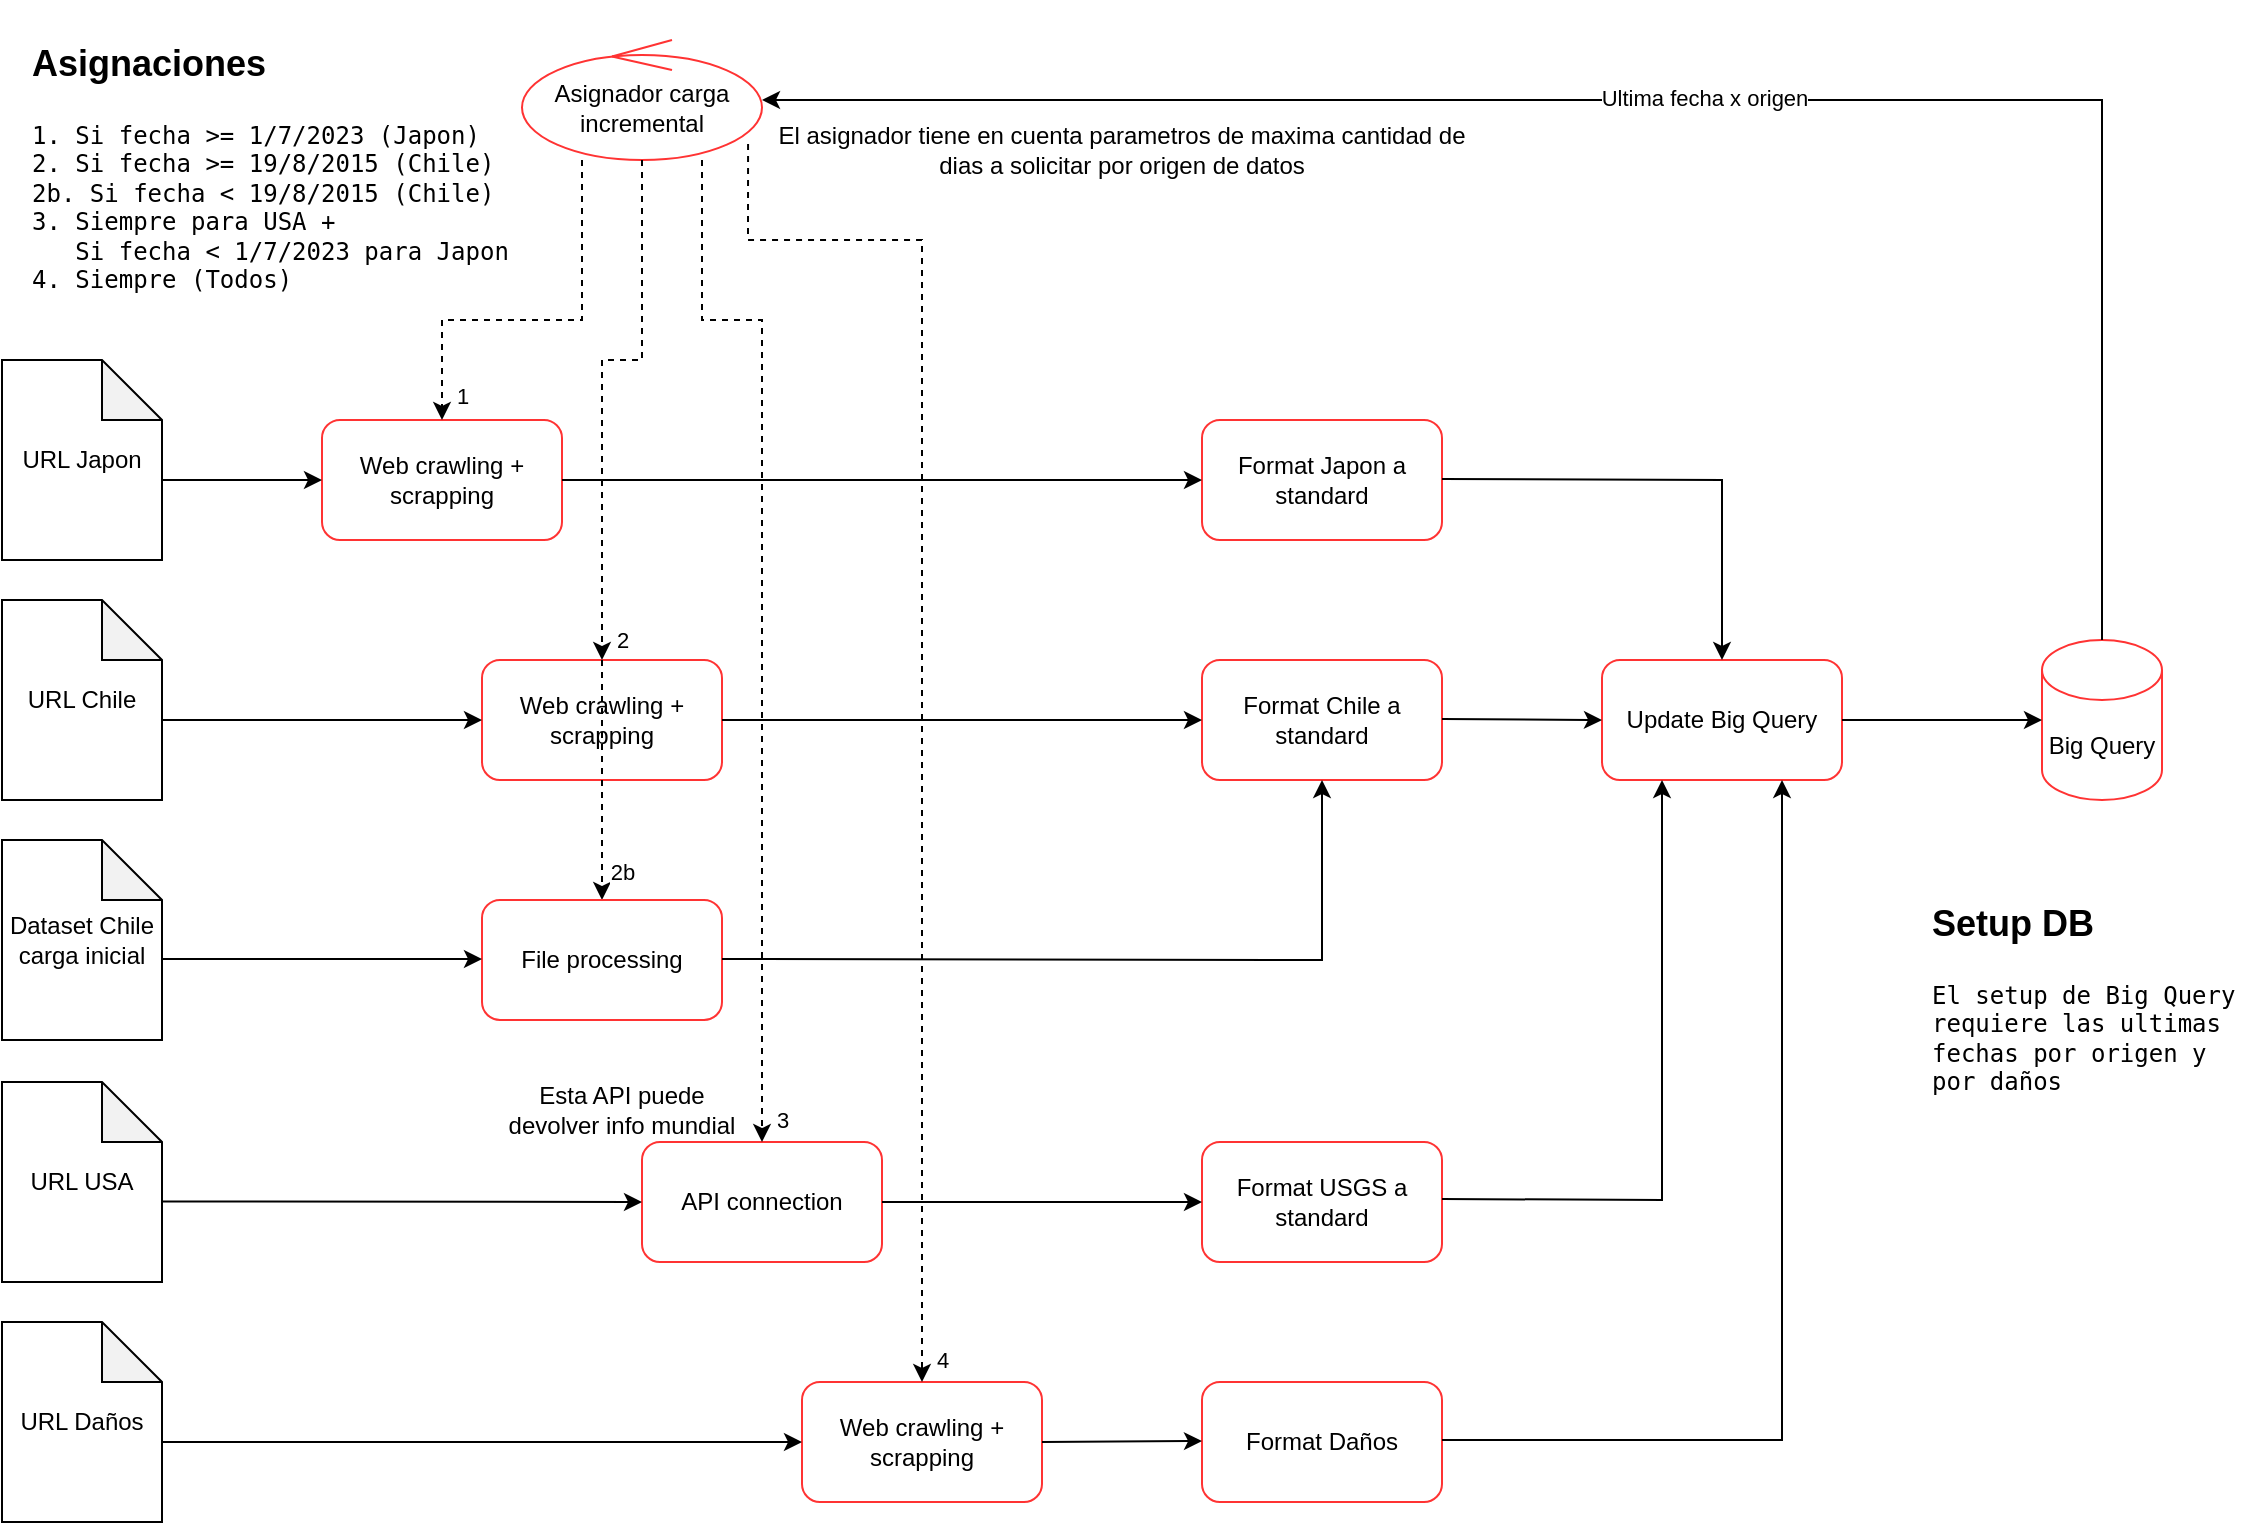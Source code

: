 <mxfile version="21.1.2" type="device">
  <diagram name="ETL" id="Hp8G4muU6Q12vIePAtmt">
    <mxGraphModel dx="1832" dy="752" grid="0" gridSize="10" guides="1" tooltips="1" connect="1" arrows="1" fold="1" page="1" pageScale="1" pageWidth="1169" pageHeight="827" math="0" shadow="0">
      <root>
        <mxCell id="0" />
        <mxCell id="1" parent="0" />
        <mxCell id="-YF_Zsta2TuhW1CbFXiP-1" value="Big Query" style="shape=cylinder3;whiteSpace=wrap;html=1;boundedLbl=1;backgroundOutline=1;size=15;strokeColor=#FF3333;" vertex="1" parent="1">
          <mxGeometry x="1060" y="340" width="60" height="80" as="geometry" />
        </mxCell>
        <mxCell id="-YF_Zsta2TuhW1CbFXiP-3" value="" style="endArrow=classic;html=1;rounded=0;entryX=1;entryY=0.5;entryDx=0;entryDy=0;exitX=0.5;exitY=0;exitDx=0;exitDy=0;exitPerimeter=0;" edge="1" parent="1" source="-YF_Zsta2TuhW1CbFXiP-1">
          <mxGeometry width="50" height="50" relative="1" as="geometry">
            <mxPoint x="540" y="400" as="sourcePoint" />
            <mxPoint x="420" y="70" as="targetPoint" />
            <Array as="points">
              <mxPoint x="1090" y="70" />
            </Array>
          </mxGeometry>
        </mxCell>
        <mxCell id="-YF_Zsta2TuhW1CbFXiP-4" value="Ultima fecha x origen" style="edgeLabel;html=1;align=center;verticalAlign=middle;resizable=0;points=[];" vertex="1" connectable="0" parent="-YF_Zsta2TuhW1CbFXiP-3">
          <mxGeometry x="-0.002" y="-1" relative="1" as="geometry">
            <mxPoint as="offset" />
          </mxGeometry>
        </mxCell>
        <mxCell id="-YF_Zsta2TuhW1CbFXiP-5" value="URL Japon" style="shape=note;whiteSpace=wrap;html=1;backgroundOutline=1;darkOpacity=0.05;" vertex="1" parent="1">
          <mxGeometry x="40" y="200" width="80" height="100" as="geometry" />
        </mxCell>
        <mxCell id="-YF_Zsta2TuhW1CbFXiP-6" value="URL Chile" style="shape=note;whiteSpace=wrap;html=1;backgroundOutline=1;darkOpacity=0.05;" vertex="1" parent="1">
          <mxGeometry x="40" y="320" width="80" height="100" as="geometry" />
        </mxCell>
        <mxCell id="-YF_Zsta2TuhW1CbFXiP-7" value="URL USA" style="shape=note;whiteSpace=wrap;html=1;backgroundOutline=1;darkOpacity=0.05;" vertex="1" parent="1">
          <mxGeometry x="40" y="561" width="80" height="100" as="geometry" />
        </mxCell>
        <mxCell id="-YF_Zsta2TuhW1CbFXiP-8" value="Web crawling + scrapping" style="rounded=1;whiteSpace=wrap;html=1;strokeColor=#FF3333;" vertex="1" parent="1">
          <mxGeometry x="200" y="230" width="120" height="60" as="geometry" />
        </mxCell>
        <mxCell id="-YF_Zsta2TuhW1CbFXiP-9" value="" style="endArrow=classic;html=1;rounded=0;" edge="1" parent="1">
          <mxGeometry width="50" height="50" relative="1" as="geometry">
            <mxPoint x="120" y="260" as="sourcePoint" />
            <mxPoint x="200" y="260" as="targetPoint" />
          </mxGeometry>
        </mxCell>
        <mxCell id="-YF_Zsta2TuhW1CbFXiP-10" value="Web crawling + scrapping" style="rounded=1;whiteSpace=wrap;html=1;strokeColor=#FF3333;" vertex="1" parent="1">
          <mxGeometry x="280" y="350" width="120" height="60" as="geometry" />
        </mxCell>
        <mxCell id="-YF_Zsta2TuhW1CbFXiP-11" value="" style="endArrow=classic;html=1;rounded=0;entryX=0;entryY=0.5;entryDx=0;entryDy=0;" edge="1" parent="1" target="-YF_Zsta2TuhW1CbFXiP-10">
          <mxGeometry width="50" height="50" relative="1" as="geometry">
            <mxPoint x="120" y="380" as="sourcePoint" />
            <mxPoint x="240" y="379.5" as="targetPoint" />
          </mxGeometry>
        </mxCell>
        <mxCell id="-YF_Zsta2TuhW1CbFXiP-12" value="API connection" style="rounded=1;whiteSpace=wrap;html=1;strokeColor=#FF3333;" vertex="1" parent="1">
          <mxGeometry x="360" y="591" width="120" height="60" as="geometry" />
        </mxCell>
        <mxCell id="-YF_Zsta2TuhW1CbFXiP-13" value="" style="endArrow=classic;html=1;rounded=0;entryX=0;entryY=0.5;entryDx=0;entryDy=0;exitX=1;exitY=0.597;exitDx=0;exitDy=0;exitPerimeter=0;" edge="1" parent="1" source="-YF_Zsta2TuhW1CbFXiP-7" target="-YF_Zsta2TuhW1CbFXiP-12">
          <mxGeometry width="50" height="50" relative="1" as="geometry">
            <mxPoint x="130" y="621" as="sourcePoint" />
            <mxPoint x="240" y="620.5" as="targetPoint" />
          </mxGeometry>
        </mxCell>
        <mxCell id="-YF_Zsta2TuhW1CbFXiP-14" value="1" style="endArrow=classic;html=1;rounded=0;exitX=0.25;exitY=1;exitDx=0;exitDy=0;entryX=0.5;entryY=0;entryDx=0;entryDy=0;dashed=1;" edge="1" parent="1" target="-YF_Zsta2TuhW1CbFXiP-8">
          <mxGeometry x="0.875" y="10" width="50" height="50" relative="1" as="geometry">
            <mxPoint x="330" y="100" as="sourcePoint" />
            <mxPoint x="250" y="230" as="targetPoint" />
            <Array as="points">
              <mxPoint x="330" y="180" />
              <mxPoint x="260" y="180" />
            </Array>
            <mxPoint as="offset" />
          </mxGeometry>
        </mxCell>
        <mxCell id="-YF_Zsta2TuhW1CbFXiP-15" value="&lt;h1&gt;&lt;font style=&quot;font-size: 18px;&quot;&gt;Asignaciones&lt;/font&gt;&lt;/h1&gt;&lt;pre&gt;1. Si fecha &amp;gt;= 1/7/2023 (Japon)&lt;br&gt;2. Si fecha &amp;gt;= 19/8/2015 (Chile)&lt;br&gt;2b. Si fecha &amp;lt; 19/8/2015 (Chile)&lt;br&gt;3. Siempre para USA +&lt;br&gt;   Si fecha &amp;lt; 1/7/2023 para Japon&lt;br&gt;4. Siempre (Todos)&lt;/pre&gt;" style="text;html=1;strokeColor=none;fillColor=none;spacing=5;spacingTop=-20;whiteSpace=wrap;overflow=hidden;rounded=0;" vertex="1" parent="1">
          <mxGeometry x="50" y="30" width="280" height="140" as="geometry" />
        </mxCell>
        <mxCell id="-YF_Zsta2TuhW1CbFXiP-16" value="2" style="endArrow=classic;html=1;rounded=0;exitX=0.5;exitY=1;exitDx=0;exitDy=0;entryX=0.5;entryY=0;entryDx=0;entryDy=0;dashed=1;" edge="1" parent="1" target="-YF_Zsta2TuhW1CbFXiP-10">
          <mxGeometry x="0.926" y="10" width="50" height="50" relative="1" as="geometry">
            <mxPoint x="360" y="100" as="sourcePoint" />
            <mxPoint x="310" y="200" as="targetPoint" />
            <Array as="points">
              <mxPoint x="360" y="200" />
              <mxPoint x="340" y="200" />
            </Array>
            <mxPoint as="offset" />
          </mxGeometry>
        </mxCell>
        <mxCell id="-YF_Zsta2TuhW1CbFXiP-17" value="URL Daños" style="shape=note;whiteSpace=wrap;html=1;backgroundOutline=1;darkOpacity=0.05;" vertex="1" parent="1">
          <mxGeometry x="40" y="681" width="80" height="100" as="geometry" />
        </mxCell>
        <mxCell id="-YF_Zsta2TuhW1CbFXiP-18" value="Dataset Chile carga inicial" style="shape=note;whiteSpace=wrap;html=1;backgroundOutline=1;darkOpacity=0.05;" vertex="1" parent="1">
          <mxGeometry x="40" y="440" width="80" height="100" as="geometry" />
        </mxCell>
        <mxCell id="-YF_Zsta2TuhW1CbFXiP-19" value="3" style="endArrow=classic;html=1;rounded=0;exitX=0.75;exitY=1;exitDx=0;exitDy=0;entryX=0.5;entryY=0;entryDx=0;entryDy=0;dashed=1;" edge="1" parent="1" target="-YF_Zsta2TuhW1CbFXiP-12">
          <mxGeometry x="0.955" y="10" width="50" height="50" relative="1" as="geometry">
            <mxPoint x="390" y="100" as="sourcePoint" />
            <mxPoint x="390" y="320" as="targetPoint" />
            <Array as="points">
              <mxPoint x="390" y="180" />
              <mxPoint x="420" y="180" />
            </Array>
            <mxPoint as="offset" />
          </mxGeometry>
        </mxCell>
        <mxCell id="-YF_Zsta2TuhW1CbFXiP-20" value="Esta API puede devolver info mundial" style="text;html=1;strokeColor=none;fillColor=none;align=center;verticalAlign=middle;whiteSpace=wrap;rounded=0;" vertex="1" parent="1">
          <mxGeometry x="290" y="560" width="120" height="30" as="geometry" />
        </mxCell>
        <mxCell id="-YF_Zsta2TuhW1CbFXiP-21" value="Web crawling + scrapping" style="rounded=1;whiteSpace=wrap;html=1;strokeColor=#FF3333;" vertex="1" parent="1">
          <mxGeometry x="440" y="711" width="120" height="60" as="geometry" />
        </mxCell>
        <mxCell id="-YF_Zsta2TuhW1CbFXiP-22" value="" style="endArrow=classic;html=1;rounded=0;entryX=0;entryY=0.5;entryDx=0;entryDy=0;" edge="1" parent="1" target="-YF_Zsta2TuhW1CbFXiP-21">
          <mxGeometry width="50" height="50" relative="1" as="geometry">
            <mxPoint x="120" y="741" as="sourcePoint" />
            <mxPoint x="360" y="741" as="targetPoint" />
          </mxGeometry>
        </mxCell>
        <mxCell id="-YF_Zsta2TuhW1CbFXiP-23" value="4" style="endArrow=classic;html=1;rounded=0;exitX=0.942;exitY=0.867;exitDx=0;exitDy=0;entryX=0.5;entryY=0;entryDx=0;entryDy=0;dashed=1;exitPerimeter=0;" edge="1" parent="1" source="-YF_Zsta2TuhW1CbFXiP-40" target="-YF_Zsta2TuhW1CbFXiP-21">
          <mxGeometry x="0.967" y="10" width="50" height="50" relative="1" as="geometry">
            <mxPoint x="420" y="100" as="sourcePoint" />
            <mxPoint x="470" y="440" as="targetPoint" />
            <Array as="points">
              <mxPoint x="413" y="140" />
              <mxPoint x="500" y="140" />
            </Array>
            <mxPoint as="offset" />
          </mxGeometry>
        </mxCell>
        <mxCell id="-YF_Zsta2TuhW1CbFXiP-24" value="&lt;h1&gt;&lt;font style=&quot;font-size: 18px;&quot;&gt;Setup DB&lt;/font&gt;&lt;/h1&gt;&lt;pre&gt;El setup de Big Query&lt;br&gt;requiere las ultimas&lt;br&gt;fechas por origen y&lt;br&gt;por daños&lt;/pre&gt;" style="text;html=1;strokeColor=none;fillColor=none;spacing=5;spacingTop=-20;whiteSpace=wrap;overflow=hidden;rounded=0;" vertex="1" parent="1">
          <mxGeometry x="1000" y="460" width="160" height="120" as="geometry" />
        </mxCell>
        <mxCell id="-YF_Zsta2TuhW1CbFXiP-25" value="Format Japon a standard" style="rounded=1;whiteSpace=wrap;html=1;strokeColor=#FF3333;" vertex="1" parent="1">
          <mxGeometry x="640" y="230" width="120" height="60" as="geometry" />
        </mxCell>
        <mxCell id="-YF_Zsta2TuhW1CbFXiP-26" value="" style="endArrow=classic;html=1;rounded=0;entryX=0;entryY=0.5;entryDx=0;entryDy=0;exitX=1;exitY=0.5;exitDx=0;exitDy=0;" edge="1" parent="1" source="-YF_Zsta2TuhW1CbFXiP-8" target="-YF_Zsta2TuhW1CbFXiP-25">
          <mxGeometry width="50" height="50" relative="1" as="geometry">
            <mxPoint x="360" y="259.5" as="sourcePoint" />
            <mxPoint x="480" y="260" as="targetPoint" />
          </mxGeometry>
        </mxCell>
        <mxCell id="-YF_Zsta2TuhW1CbFXiP-27" value="Format Chile a standard" style="rounded=1;whiteSpace=wrap;html=1;strokeColor=#FF3333;" vertex="1" parent="1">
          <mxGeometry x="640" y="350" width="120" height="60" as="geometry" />
        </mxCell>
        <mxCell id="-YF_Zsta2TuhW1CbFXiP-28" value="Format USGS a standard" style="rounded=1;whiteSpace=wrap;html=1;strokeColor=#FF3333;" vertex="1" parent="1">
          <mxGeometry x="640" y="591" width="120" height="60" as="geometry" />
        </mxCell>
        <mxCell id="-YF_Zsta2TuhW1CbFXiP-29" value="Format Daños" style="rounded=1;whiteSpace=wrap;html=1;strokeColor=#FF3333;" vertex="1" parent="1">
          <mxGeometry x="640" y="711" width="120" height="60" as="geometry" />
        </mxCell>
        <mxCell id="-YF_Zsta2TuhW1CbFXiP-30" value="" style="endArrow=classic;html=1;rounded=0;entryX=0;entryY=0.5;entryDx=0;entryDy=0;exitX=1;exitY=0.5;exitDx=0;exitDy=0;" edge="1" parent="1" source="-YF_Zsta2TuhW1CbFXiP-10" target="-YF_Zsta2TuhW1CbFXiP-27">
          <mxGeometry width="50" height="50" relative="1" as="geometry">
            <mxPoint x="440" y="379.5" as="sourcePoint" />
            <mxPoint x="480" y="379.5" as="targetPoint" />
          </mxGeometry>
        </mxCell>
        <mxCell id="-YF_Zsta2TuhW1CbFXiP-31" value="" style="endArrow=classic;html=1;rounded=0;exitX=1;exitY=0.5;exitDx=0;exitDy=0;" edge="1" parent="1" source="-YF_Zsta2TuhW1CbFXiP-12">
          <mxGeometry width="50" height="50" relative="1" as="geometry">
            <mxPoint x="520" y="620.5" as="sourcePoint" />
            <mxPoint x="640" y="621" as="targetPoint" />
          </mxGeometry>
        </mxCell>
        <mxCell id="-YF_Zsta2TuhW1CbFXiP-32" value="" style="endArrow=classic;html=1;rounded=0;exitX=1;exitY=0.5;exitDx=0;exitDy=0;" edge="1" parent="1" source="-YF_Zsta2TuhW1CbFXiP-21">
          <mxGeometry width="50" height="50" relative="1" as="geometry">
            <mxPoint x="600" y="740.5" as="sourcePoint" />
            <mxPoint x="640" y="740.5" as="targetPoint" />
          </mxGeometry>
        </mxCell>
        <mxCell id="-YF_Zsta2TuhW1CbFXiP-33" value="Update Big Query" style="rounded=1;whiteSpace=wrap;html=1;strokeColor=#FF3333;" vertex="1" parent="1">
          <mxGeometry x="840" y="350" width="120" height="60" as="geometry" />
        </mxCell>
        <mxCell id="-YF_Zsta2TuhW1CbFXiP-34" value="" style="endArrow=classic;html=1;rounded=0;" edge="1" parent="1">
          <mxGeometry width="50" height="50" relative="1" as="geometry">
            <mxPoint x="760" y="379.5" as="sourcePoint" />
            <mxPoint x="840" y="380" as="targetPoint" />
          </mxGeometry>
        </mxCell>
        <mxCell id="-YF_Zsta2TuhW1CbFXiP-35" value="" style="endArrow=classic;html=1;rounded=0;entryX=0;entryY=0.5;entryDx=0;entryDy=0;entryPerimeter=0;" edge="1" parent="1" target="-YF_Zsta2TuhW1CbFXiP-1">
          <mxGeometry width="50" height="50" relative="1" as="geometry">
            <mxPoint x="960" y="380" as="sourcePoint" />
            <mxPoint x="960" y="380.5" as="targetPoint" />
          </mxGeometry>
        </mxCell>
        <mxCell id="-YF_Zsta2TuhW1CbFXiP-36" value="" style="endArrow=classic;html=1;rounded=0;entryX=0.5;entryY=0;entryDx=0;entryDy=0;" edge="1" parent="1" target="-YF_Zsta2TuhW1CbFXiP-33">
          <mxGeometry width="50" height="50" relative="1" as="geometry">
            <mxPoint x="760" y="259.5" as="sourcePoint" />
            <mxPoint x="840" y="260" as="targetPoint" />
            <Array as="points">
              <mxPoint x="900" y="260" />
            </Array>
          </mxGeometry>
        </mxCell>
        <mxCell id="-YF_Zsta2TuhW1CbFXiP-37" value="" style="endArrow=classic;html=1;rounded=0;entryX=0.75;entryY=1;entryDx=0;entryDy=0;" edge="1" parent="1" target="-YF_Zsta2TuhW1CbFXiP-33">
          <mxGeometry width="50" height="50" relative="1" as="geometry">
            <mxPoint x="760" y="740" as="sourcePoint" />
            <mxPoint x="840" y="500" as="targetPoint" />
            <Array as="points">
              <mxPoint x="930" y="740" />
            </Array>
          </mxGeometry>
        </mxCell>
        <mxCell id="-YF_Zsta2TuhW1CbFXiP-38" value="" style="endArrow=classic;html=1;rounded=0;entryX=0.25;entryY=1;entryDx=0;entryDy=0;" edge="1" parent="1" target="-YF_Zsta2TuhW1CbFXiP-33">
          <mxGeometry width="50" height="50" relative="1" as="geometry">
            <mxPoint x="760" y="619.5" as="sourcePoint" />
            <mxPoint x="900" y="410" as="targetPoint" />
            <Array as="points">
              <mxPoint x="870" y="620" />
            </Array>
          </mxGeometry>
        </mxCell>
        <mxCell id="-YF_Zsta2TuhW1CbFXiP-39" value="El asignador tiene en cuenta parametros de maxima cantidad de dias a solicitar por origen de datos" style="text;html=1;strokeColor=none;fillColor=none;align=center;verticalAlign=middle;whiteSpace=wrap;rounded=0;" vertex="1" parent="1">
          <mxGeometry x="420" y="80" width="360" height="30" as="geometry" />
        </mxCell>
        <mxCell id="-YF_Zsta2TuhW1CbFXiP-40" value="Asignador carga incremental" style="ellipse;shape=umlControl;whiteSpace=wrap;html=1;strokeColor=#FF3333;" vertex="1" parent="1">
          <mxGeometry x="300" y="40" width="120" height="60" as="geometry" />
        </mxCell>
        <mxCell id="-YF_Zsta2TuhW1CbFXiP-41" value="2b" style="endArrow=classic;html=1;rounded=0;exitX=0.5;exitY=1;exitDx=0;exitDy=0;dashed=1;entryX=0.5;entryY=0;entryDx=0;entryDy=0;" edge="1" parent="1" target="-YF_Zsta2TuhW1CbFXiP-42">
          <mxGeometry x="0.926" y="10" width="50" height="50" relative="1" as="geometry">
            <mxPoint x="360" y="100" as="sourcePoint" />
            <mxPoint x="340" y="460" as="targetPoint" />
            <Array as="points">
              <mxPoint x="360" y="200" />
              <mxPoint x="340" y="200" />
            </Array>
            <mxPoint as="offset" />
          </mxGeometry>
        </mxCell>
        <mxCell id="-YF_Zsta2TuhW1CbFXiP-42" value="File processing" style="rounded=1;whiteSpace=wrap;html=1;strokeColor=#FF3333;" vertex="1" parent="1">
          <mxGeometry x="280" y="470" width="120" height="60" as="geometry" />
        </mxCell>
        <mxCell id="-YF_Zsta2TuhW1CbFXiP-43" value="" style="endArrow=classic;html=1;rounded=0;entryX=0;entryY=0.5;entryDx=0;entryDy=0;" edge="1" parent="1">
          <mxGeometry width="50" height="50" relative="1" as="geometry">
            <mxPoint x="120" y="499.5" as="sourcePoint" />
            <mxPoint x="280" y="499.5" as="targetPoint" />
          </mxGeometry>
        </mxCell>
        <mxCell id="-YF_Zsta2TuhW1CbFXiP-44" value="" style="endArrow=classic;html=1;rounded=0;entryX=0.5;entryY=1;entryDx=0;entryDy=0;" edge="1" parent="1" target="-YF_Zsta2TuhW1CbFXiP-27">
          <mxGeometry width="50" height="50" relative="1" as="geometry">
            <mxPoint x="400" y="499.5" as="sourcePoint" />
            <mxPoint x="560" y="499.5" as="targetPoint" />
            <Array as="points">
              <mxPoint x="700" y="500" />
            </Array>
          </mxGeometry>
        </mxCell>
      </root>
    </mxGraphModel>
  </diagram>
</mxfile>
